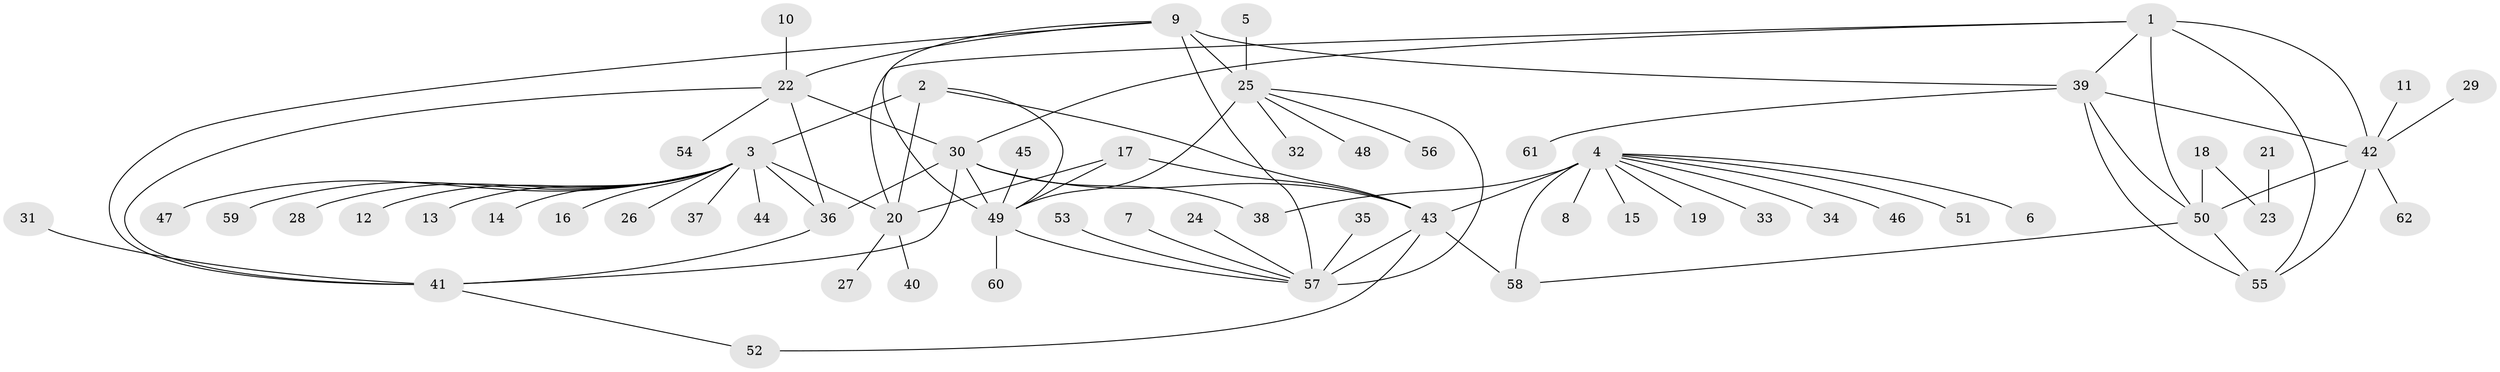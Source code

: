 // original degree distribution, {8: 0.04838709677419355, 12: 0.024193548387096774, 7: 0.06451612903225806, 5: 0.03225806451612903, 10: 0.03225806451612903, 9: 0.03225806451612903, 11: 0.008064516129032258, 2: 0.11290322580645161, 3: 0.04838709677419355, 1: 0.5887096774193549, 4: 0.008064516129032258}
// Generated by graph-tools (version 1.1) at 2025/02/03/09/25 03:02:51]
// undirected, 62 vertices, 87 edges
graph export_dot {
graph [start="1"]
  node [color=gray90,style=filled];
  1;
  2;
  3;
  4;
  5;
  6;
  7;
  8;
  9;
  10;
  11;
  12;
  13;
  14;
  15;
  16;
  17;
  18;
  19;
  20;
  21;
  22;
  23;
  24;
  25;
  26;
  27;
  28;
  29;
  30;
  31;
  32;
  33;
  34;
  35;
  36;
  37;
  38;
  39;
  40;
  41;
  42;
  43;
  44;
  45;
  46;
  47;
  48;
  49;
  50;
  51;
  52;
  53;
  54;
  55;
  56;
  57;
  58;
  59;
  60;
  61;
  62;
  1 -- 20 [weight=1.0];
  1 -- 30 [weight=1.0];
  1 -- 39 [weight=1.0];
  1 -- 42 [weight=1.0];
  1 -- 50 [weight=1.0];
  1 -- 55 [weight=2.0];
  2 -- 3 [weight=4.0];
  2 -- 20 [weight=1.0];
  2 -- 43 [weight=1.0];
  2 -- 49 [weight=1.0];
  3 -- 12 [weight=1.0];
  3 -- 13 [weight=1.0];
  3 -- 14 [weight=1.0];
  3 -- 16 [weight=1.0];
  3 -- 20 [weight=4.0];
  3 -- 26 [weight=1.0];
  3 -- 28 [weight=1.0];
  3 -- 36 [weight=1.0];
  3 -- 37 [weight=1.0];
  3 -- 44 [weight=1.0];
  3 -- 47 [weight=1.0];
  3 -- 59 [weight=1.0];
  4 -- 6 [weight=1.0];
  4 -- 8 [weight=1.0];
  4 -- 15 [weight=1.0];
  4 -- 19 [weight=1.0];
  4 -- 33 [weight=1.0];
  4 -- 34 [weight=1.0];
  4 -- 38 [weight=1.0];
  4 -- 43 [weight=6.0];
  4 -- 46 [weight=1.0];
  4 -- 51 [weight=1.0];
  4 -- 58 [weight=3.0];
  5 -- 25 [weight=1.0];
  7 -- 57 [weight=1.0];
  9 -- 22 [weight=1.0];
  9 -- 25 [weight=4.0];
  9 -- 39 [weight=1.0];
  9 -- 41 [weight=1.0];
  9 -- 49 [weight=2.0];
  9 -- 57 [weight=2.0];
  10 -- 22 [weight=1.0];
  11 -- 42 [weight=1.0];
  17 -- 20 [weight=1.0];
  17 -- 43 [weight=1.0];
  17 -- 49 [weight=1.0];
  18 -- 23 [weight=1.0];
  18 -- 50 [weight=1.0];
  20 -- 27 [weight=1.0];
  20 -- 40 [weight=1.0];
  21 -- 23 [weight=1.0];
  22 -- 30 [weight=2.0];
  22 -- 36 [weight=4.0];
  22 -- 41 [weight=2.0];
  22 -- 54 [weight=1.0];
  24 -- 57 [weight=1.0];
  25 -- 32 [weight=1.0];
  25 -- 48 [weight=1.0];
  25 -- 49 [weight=2.0];
  25 -- 56 [weight=1.0];
  25 -- 57 [weight=2.0];
  29 -- 42 [weight=1.0];
  30 -- 36 [weight=2.0];
  30 -- 38 [weight=1.0];
  30 -- 41 [weight=1.0];
  30 -- 43 [weight=1.0];
  30 -- 49 [weight=1.0];
  31 -- 41 [weight=1.0];
  35 -- 57 [weight=1.0];
  36 -- 41 [weight=2.0];
  39 -- 42 [weight=1.0];
  39 -- 50 [weight=1.0];
  39 -- 55 [weight=2.0];
  39 -- 61 [weight=1.0];
  41 -- 52 [weight=1.0];
  42 -- 50 [weight=1.0];
  42 -- 55 [weight=2.0];
  42 -- 62 [weight=1.0];
  43 -- 52 [weight=1.0];
  43 -- 57 [weight=1.0];
  43 -- 58 [weight=2.0];
  45 -- 49 [weight=1.0];
  49 -- 57 [weight=1.0];
  49 -- 60 [weight=1.0];
  50 -- 55 [weight=2.0];
  50 -- 58 [weight=1.0];
  53 -- 57 [weight=1.0];
}
